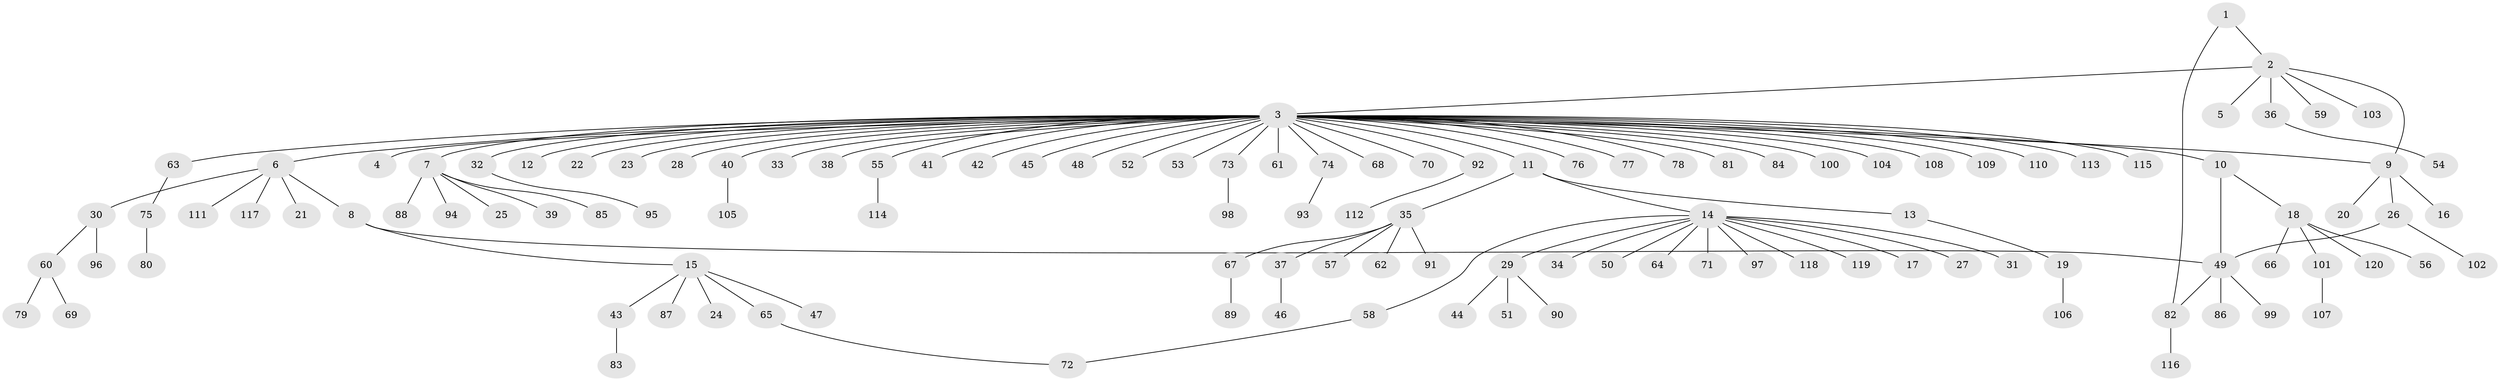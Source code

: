 // Generated by graph-tools (version 1.1) at 2025/35/03/09/25 02:35:28]
// undirected, 120 vertices, 124 edges
graph export_dot {
graph [start="1"]
  node [color=gray90,style=filled];
  1;
  2;
  3;
  4;
  5;
  6;
  7;
  8;
  9;
  10;
  11;
  12;
  13;
  14;
  15;
  16;
  17;
  18;
  19;
  20;
  21;
  22;
  23;
  24;
  25;
  26;
  27;
  28;
  29;
  30;
  31;
  32;
  33;
  34;
  35;
  36;
  37;
  38;
  39;
  40;
  41;
  42;
  43;
  44;
  45;
  46;
  47;
  48;
  49;
  50;
  51;
  52;
  53;
  54;
  55;
  56;
  57;
  58;
  59;
  60;
  61;
  62;
  63;
  64;
  65;
  66;
  67;
  68;
  69;
  70;
  71;
  72;
  73;
  74;
  75;
  76;
  77;
  78;
  79;
  80;
  81;
  82;
  83;
  84;
  85;
  86;
  87;
  88;
  89;
  90;
  91;
  92;
  93;
  94;
  95;
  96;
  97;
  98;
  99;
  100;
  101;
  102;
  103;
  104;
  105;
  106;
  107;
  108;
  109;
  110;
  111;
  112;
  113;
  114;
  115;
  116;
  117;
  118;
  119;
  120;
  1 -- 2;
  1 -- 82;
  2 -- 3;
  2 -- 5;
  2 -- 9;
  2 -- 36;
  2 -- 59;
  2 -- 103;
  3 -- 4;
  3 -- 6;
  3 -- 7;
  3 -- 9;
  3 -- 10;
  3 -- 11;
  3 -- 12;
  3 -- 22;
  3 -- 23;
  3 -- 28;
  3 -- 32;
  3 -- 33;
  3 -- 38;
  3 -- 40;
  3 -- 41;
  3 -- 42;
  3 -- 45;
  3 -- 48;
  3 -- 52;
  3 -- 53;
  3 -- 55;
  3 -- 61;
  3 -- 63;
  3 -- 68;
  3 -- 70;
  3 -- 73;
  3 -- 74;
  3 -- 76;
  3 -- 77;
  3 -- 78;
  3 -- 81;
  3 -- 84;
  3 -- 92;
  3 -- 100;
  3 -- 104;
  3 -- 108;
  3 -- 109;
  3 -- 110;
  3 -- 113;
  3 -- 115;
  6 -- 8;
  6 -- 21;
  6 -- 30;
  6 -- 111;
  6 -- 117;
  7 -- 25;
  7 -- 39;
  7 -- 85;
  7 -- 88;
  7 -- 94;
  8 -- 15;
  8 -- 49;
  9 -- 16;
  9 -- 20;
  9 -- 26;
  10 -- 18;
  10 -- 49;
  11 -- 13;
  11 -- 14;
  11 -- 35;
  13 -- 19;
  14 -- 17;
  14 -- 27;
  14 -- 29;
  14 -- 31;
  14 -- 34;
  14 -- 50;
  14 -- 58;
  14 -- 64;
  14 -- 71;
  14 -- 97;
  14 -- 118;
  14 -- 119;
  15 -- 24;
  15 -- 43;
  15 -- 47;
  15 -- 65;
  15 -- 87;
  18 -- 56;
  18 -- 66;
  18 -- 101;
  18 -- 120;
  19 -- 106;
  26 -- 49;
  26 -- 102;
  29 -- 44;
  29 -- 51;
  29 -- 90;
  30 -- 60;
  30 -- 96;
  32 -- 95;
  35 -- 37;
  35 -- 57;
  35 -- 62;
  35 -- 67;
  35 -- 91;
  36 -- 54;
  37 -- 46;
  40 -- 105;
  43 -- 83;
  49 -- 82;
  49 -- 86;
  49 -- 99;
  55 -- 114;
  58 -- 72;
  60 -- 69;
  60 -- 79;
  63 -- 75;
  65 -- 72;
  67 -- 89;
  73 -- 98;
  74 -- 93;
  75 -- 80;
  82 -- 116;
  92 -- 112;
  101 -- 107;
}
